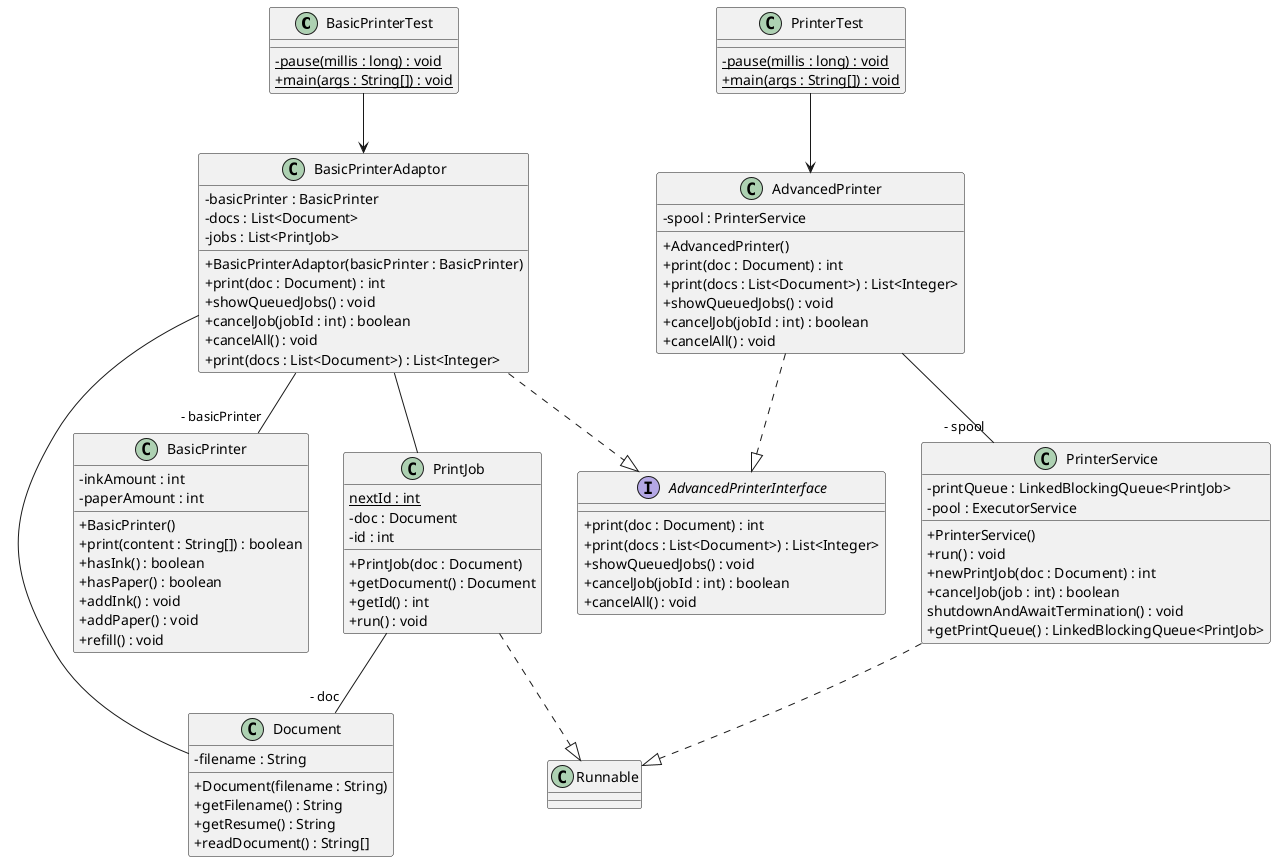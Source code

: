 @startuml
skinparam classAttributeIconSize 0
class BasicPrinterTest{
- {static} pause(millis : long) : void
+ {static} main(args : String[]) : void
}
class PrinterTest{
- {static} pause(millis : long) : void
+ {static} main(args : String[]) : void
}
class Document{
- filename : String
+ Document(filename : String)
+ getFilename() : String
+ getResume() : String
+ readDocument() : String[]
}
class BasicPrinter{
- inkAmount : int
- paperAmount : int
+ BasicPrinter()
+ print(content : String[]) : boolean
+ hasInk() : boolean
+ hasPaper() : boolean
+ addInk() : void
+ addPaper() : void
+ refill() : void
}
class PrinterService{
- printQueue : LinkedBlockingQueue<PrintJob>
- pool : ExecutorService
+ PrinterService()
+ run() : void
+ newPrintJob(doc : Document) : int
+ cancelJob(job : int) : boolean
shutdownAndAwaitTermination() : void
+ getPrintQueue() : LinkedBlockingQueue<PrintJob>
}
PrinterService ..|> Runnable
class BasicPrinterAdaptor{
- basicPrinter : BasicPrinter
- docs : List<Document>
- jobs : List<PrintJob>
+ BasicPrinterAdaptor(basicPrinter : BasicPrinter)
+ print(doc : Document) : int
+ showQueuedJobs() : void
+ cancelJob(jobId : int) : boolean
+ cancelAll() : void
+ print(docs : List<Document>) : List<Integer>
}
BasicPrinterAdaptor ..|> AdvancedPrinterInterface
class PrintJob{
{static} nextId : int
- doc : Document
- id : int
+ PrintJob(doc : Document)
+ getDocument() : Document
+ getId() : int
+ run() : void
}
PrintJob ..|> Runnable
class AdvancedPrinter{
- spool : PrinterService
+ AdvancedPrinter()
+ print(doc : Document) : int
+ print(docs : List<Document>) : List<Integer>
+ showQueuedJobs() : void
+ cancelJob(jobId : int) : boolean
+ cancelAll() : void
}
AdvancedPrinter ..|> AdvancedPrinterInterface
BasicPrinterAdaptor--"- basicPrinter" BasicPrinter
PrintJob--"- doc" Document
AdvancedPrinter--"- spool" PrinterService
interface AdvancedPrinterInterface{
+ print(doc : Document) : int
+ print(docs : List<Document>) : List<Integer>
+ showQueuedJobs() : void
+ cancelJob(jobId : int) : boolean
+ cancelAll() : void
}
BasicPrinterAdaptor -- Document
BasicPrinterAdaptor -- PrintJob
BasicPrinterTest --> BasicPrinterAdaptor
PrinterTest --> AdvancedPrinter

@enduml